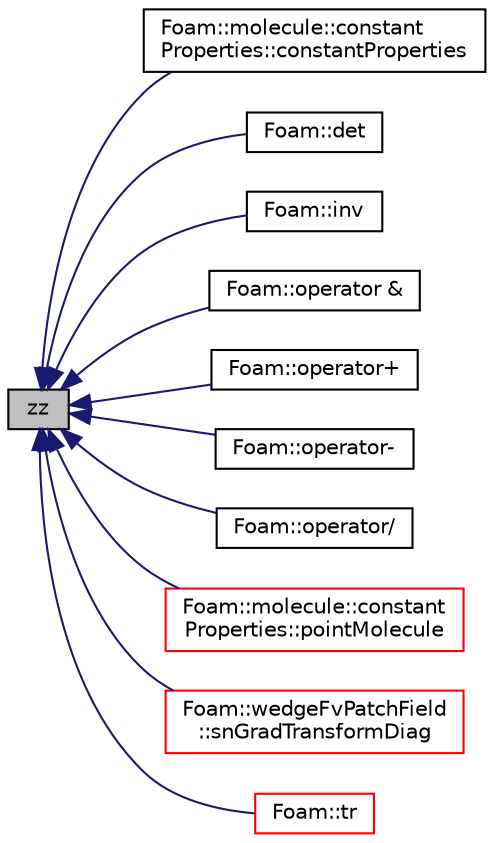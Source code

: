 digraph "zz"
{
  bgcolor="transparent";
  edge [fontname="Helvetica",fontsize="10",labelfontname="Helvetica",labelfontsize="10"];
  node [fontname="Helvetica",fontsize="10",shape=record];
  rankdir="LR";
  Node47 [label="zz",height=0.2,width=0.4,color="black", fillcolor="grey75", style="filled", fontcolor="black"];
  Node47 -> Node48 [dir="back",color="midnightblue",fontsize="10",style="solid",fontname="Helvetica"];
  Node48 [label="Foam::molecule::constant\lProperties::constantProperties",height=0.2,width=0.4,color="black",URL="$a25525.html#a48f10350a2cae9811619cc14159099d6",tooltip="Construct from dictionary. "];
  Node47 -> Node49 [dir="back",color="midnightblue",fontsize="10",style="solid",fontname="Helvetica"];
  Node49 [label="Foam::det",height=0.2,width=0.4,color="black",URL="$a21851.html#ac250f908c2eeec7353b359b0cebd1e8f",tooltip="Return the determinant of a diagonal tensor. "];
  Node47 -> Node50 [dir="back",color="midnightblue",fontsize="10",style="solid",fontname="Helvetica"];
  Node50 [label="Foam::inv",height=0.2,width=0.4,color="black",URL="$a21851.html#aaf621d061b5e01a51191e22c1dc57077",tooltip="Return the inverse of a diagonal tensor. "];
  Node47 -> Node51 [dir="back",color="midnightblue",fontsize="10",style="solid",fontname="Helvetica"];
  Node51 [label="Foam::operator &",height=0.2,width=0.4,color="black",URL="$a21851.html#ae70f6c4e33dd2878ba58dbc0ae2cbea3",tooltip="Inner-product between two diagonal tensors. "];
  Node47 -> Node52 [dir="back",color="midnightblue",fontsize="10",style="solid",fontname="Helvetica"];
  Node52 [label="Foam::operator+",height=0.2,width=0.4,color="black",URL="$a21851.html#afd3ddb9840be2a7ca902615359e3283e"];
  Node47 -> Node53 [dir="back",color="midnightblue",fontsize="10",style="solid",fontname="Helvetica"];
  Node53 [label="Foam::operator-",height=0.2,width=0.4,color="black",URL="$a21851.html#a2c7fb7bc3807efdfd0a5456730bc84fc"];
  Node47 -> Node54 [dir="back",color="midnightblue",fontsize="10",style="solid",fontname="Helvetica"];
  Node54 [label="Foam::operator/",height=0.2,width=0.4,color="black",URL="$a21851.html#aa27e874cfb850f9030a3f109d2437758",tooltip="Division of a scalar by a diagonalTensor. "];
  Node47 -> Node55 [dir="back",color="midnightblue",fontsize="10",style="solid",fontname="Helvetica"];
  Node55 [label="Foam::molecule::constant\lProperties::pointMolecule",height=0.2,width=0.4,color="red",URL="$a25525.html#a0f2c6dd5684960ddaa66fe409fb6c7b4"];
  Node47 -> Node57 [dir="back",color="midnightblue",fontsize="10",style="solid",fontname="Helvetica"];
  Node57 [label="Foam::wedgeFvPatchField\l::snGradTransformDiag",height=0.2,width=0.4,color="red",URL="$a22849.html#ad369a69e9725d4bf2e6f522035c8d53d",tooltip="Return face-gradient transform diagonal. "];
  Node47 -> Node59 [dir="back",color="midnightblue",fontsize="10",style="solid",fontname="Helvetica"];
  Node59 [label="Foam::tr",height=0.2,width=0.4,color="red",URL="$a21851.html#a9354c5cf1c5094875b098457c7502c2f",tooltip="Return the trace of a diagonal tensor. "];
}
